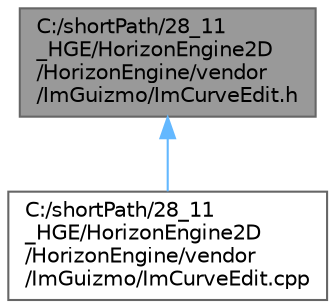 digraph "C:/shortPath/28_11_HGE/HorizonEngine2D/HorizonEngine/vendor/ImGuizmo/ImCurveEdit.h"
{
 // LATEX_PDF_SIZE
  bgcolor="transparent";
  edge [fontname=Helvetica,fontsize=10,labelfontname=Helvetica,labelfontsize=10];
  node [fontname=Helvetica,fontsize=10,shape=box,height=0.2,width=0.4];
  Node1 [label="C:/shortPath/28_11\l_HGE/HorizonEngine2D\l/HorizonEngine/vendor\l/ImGuizmo/ImCurveEdit.h",height=0.2,width=0.4,color="gray40", fillcolor="grey60", style="filled", fontcolor="black",tooltip=" "];
  Node1 -> Node2 [dir="back",color="steelblue1",style="solid"];
  Node2 [label="C:/shortPath/28_11\l_HGE/HorizonEngine2D\l/HorizonEngine/vendor\l/ImGuizmo/ImCurveEdit.cpp",height=0.2,width=0.4,color="grey40", fillcolor="white", style="filled",URL="$_im_curve_edit_8cpp.html",tooltip=" "];
}
